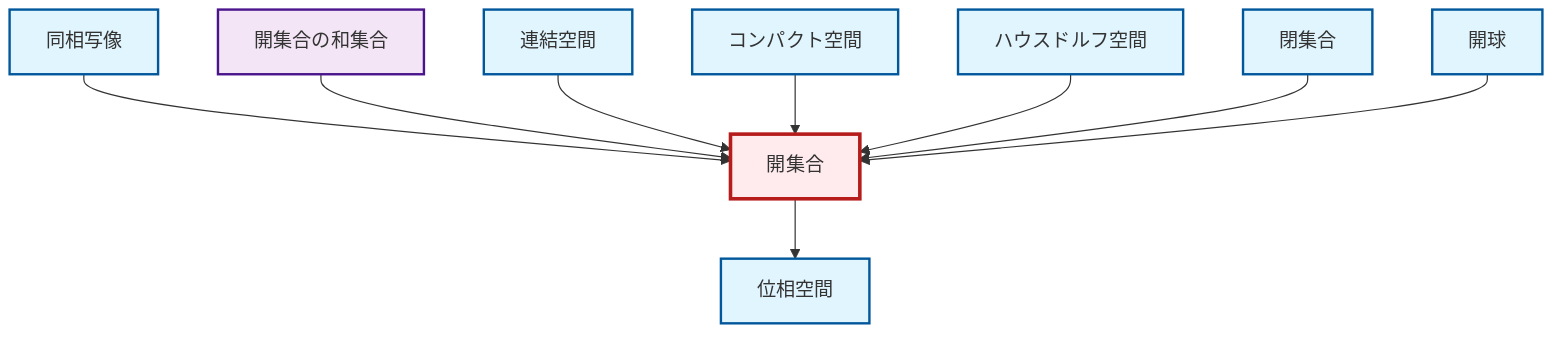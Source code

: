 graph TD
    classDef definition fill:#e1f5fe,stroke:#01579b,stroke-width:2px
    classDef theorem fill:#f3e5f5,stroke:#4a148c,stroke-width:2px
    classDef axiom fill:#fff3e0,stroke:#e65100,stroke-width:2px
    classDef example fill:#e8f5e9,stroke:#1b5e20,stroke-width:2px
    classDef current fill:#ffebee,stroke:#b71c1c,stroke-width:3px
    def-open-ball["開球"]:::definition
    def-compact["コンパクト空間"]:::definition
    def-topological-space["位相空間"]:::definition
    def-hausdorff["ハウスドルフ空間"]:::definition
    def-connected["連結空間"]:::definition
    def-open-set["開集合"]:::definition
    thm-union-open-sets["開集合の和集合"]:::theorem
    def-homeomorphism["同相写像"]:::definition
    def-closed-set["閉集合"]:::definition
    def-open-set --> def-topological-space
    def-homeomorphism --> def-open-set
    thm-union-open-sets --> def-open-set
    def-connected --> def-open-set
    def-compact --> def-open-set
    def-hausdorff --> def-open-set
    def-closed-set --> def-open-set
    def-open-ball --> def-open-set
    class def-open-set current